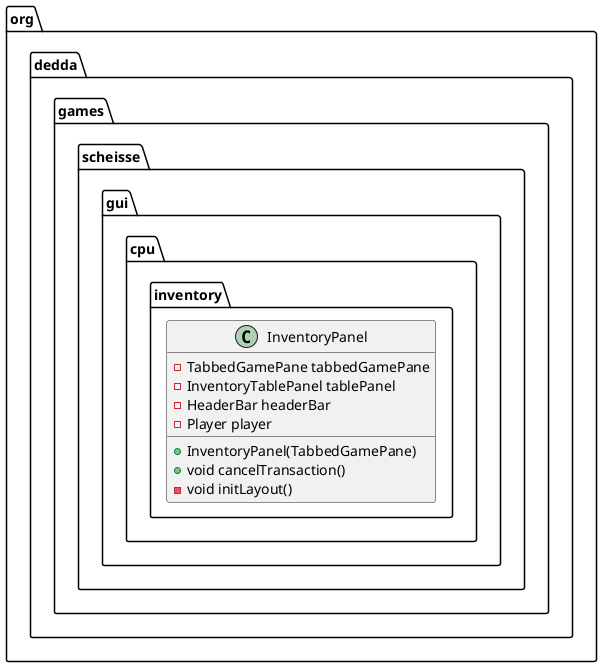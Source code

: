 @startuml
class org.dedda.games.scheisse.gui.cpu.inventory.InventoryPanel{
    - TabbedGamePane tabbedGamePane
    - InventoryTablePanel tablePanel
    - HeaderBar headerBar
    - Player player
    + InventoryPanel(TabbedGamePane)
    + void cancelTransaction()
    - void initLayout()
}
@enduml
